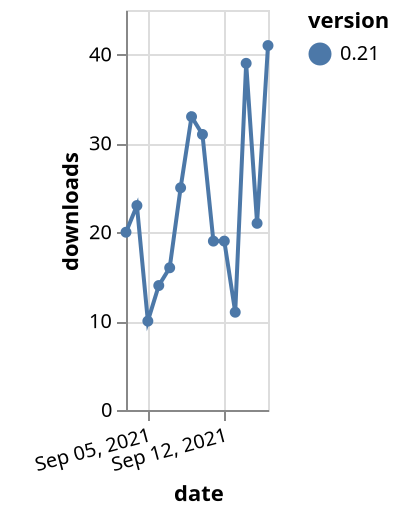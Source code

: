 {"$schema": "https://vega.github.io/schema/vega-lite/v5.json", "description": "A simple bar chart with embedded data.", "data": {"values": [{"date": "2021-09-03", "total": 53272, "delta": 20, "version": "0.21"}, {"date": "2021-09-04", "total": 53295, "delta": 23, "version": "0.21"}, {"date": "2021-09-05", "total": 53305, "delta": 10, "version": "0.21"}, {"date": "2021-09-06", "total": 53319, "delta": 14, "version": "0.21"}, {"date": "2021-09-07", "total": 53335, "delta": 16, "version": "0.21"}, {"date": "2021-09-08", "total": 53360, "delta": 25, "version": "0.21"}, {"date": "2021-09-09", "total": 53393, "delta": 33, "version": "0.21"}, {"date": "2021-09-10", "total": 53424, "delta": 31, "version": "0.21"}, {"date": "2021-09-11", "total": 53443, "delta": 19, "version": "0.21"}, {"date": "2021-09-12", "total": 53462, "delta": 19, "version": "0.21"}, {"date": "2021-09-13", "total": 53473, "delta": 11, "version": "0.21"}, {"date": "2021-09-14", "total": 53512, "delta": 39, "version": "0.21"}, {"date": "2021-09-15", "total": 53533, "delta": 21, "version": "0.21"}, {"date": "2021-09-16", "total": 53574, "delta": 41, "version": "0.21"}]}, "width": "container", "mark": {"type": "line", "point": {"filled": true}}, "encoding": {"x": {"field": "date", "type": "temporal", "timeUnit": "yearmonthdate", "title": "date", "axis": {"labelAngle": -15}}, "y": {"field": "delta", "type": "quantitative", "title": "downloads"}, "color": {"field": "version", "type": "nominal"}, "tooltip": {"field": "delta"}}}